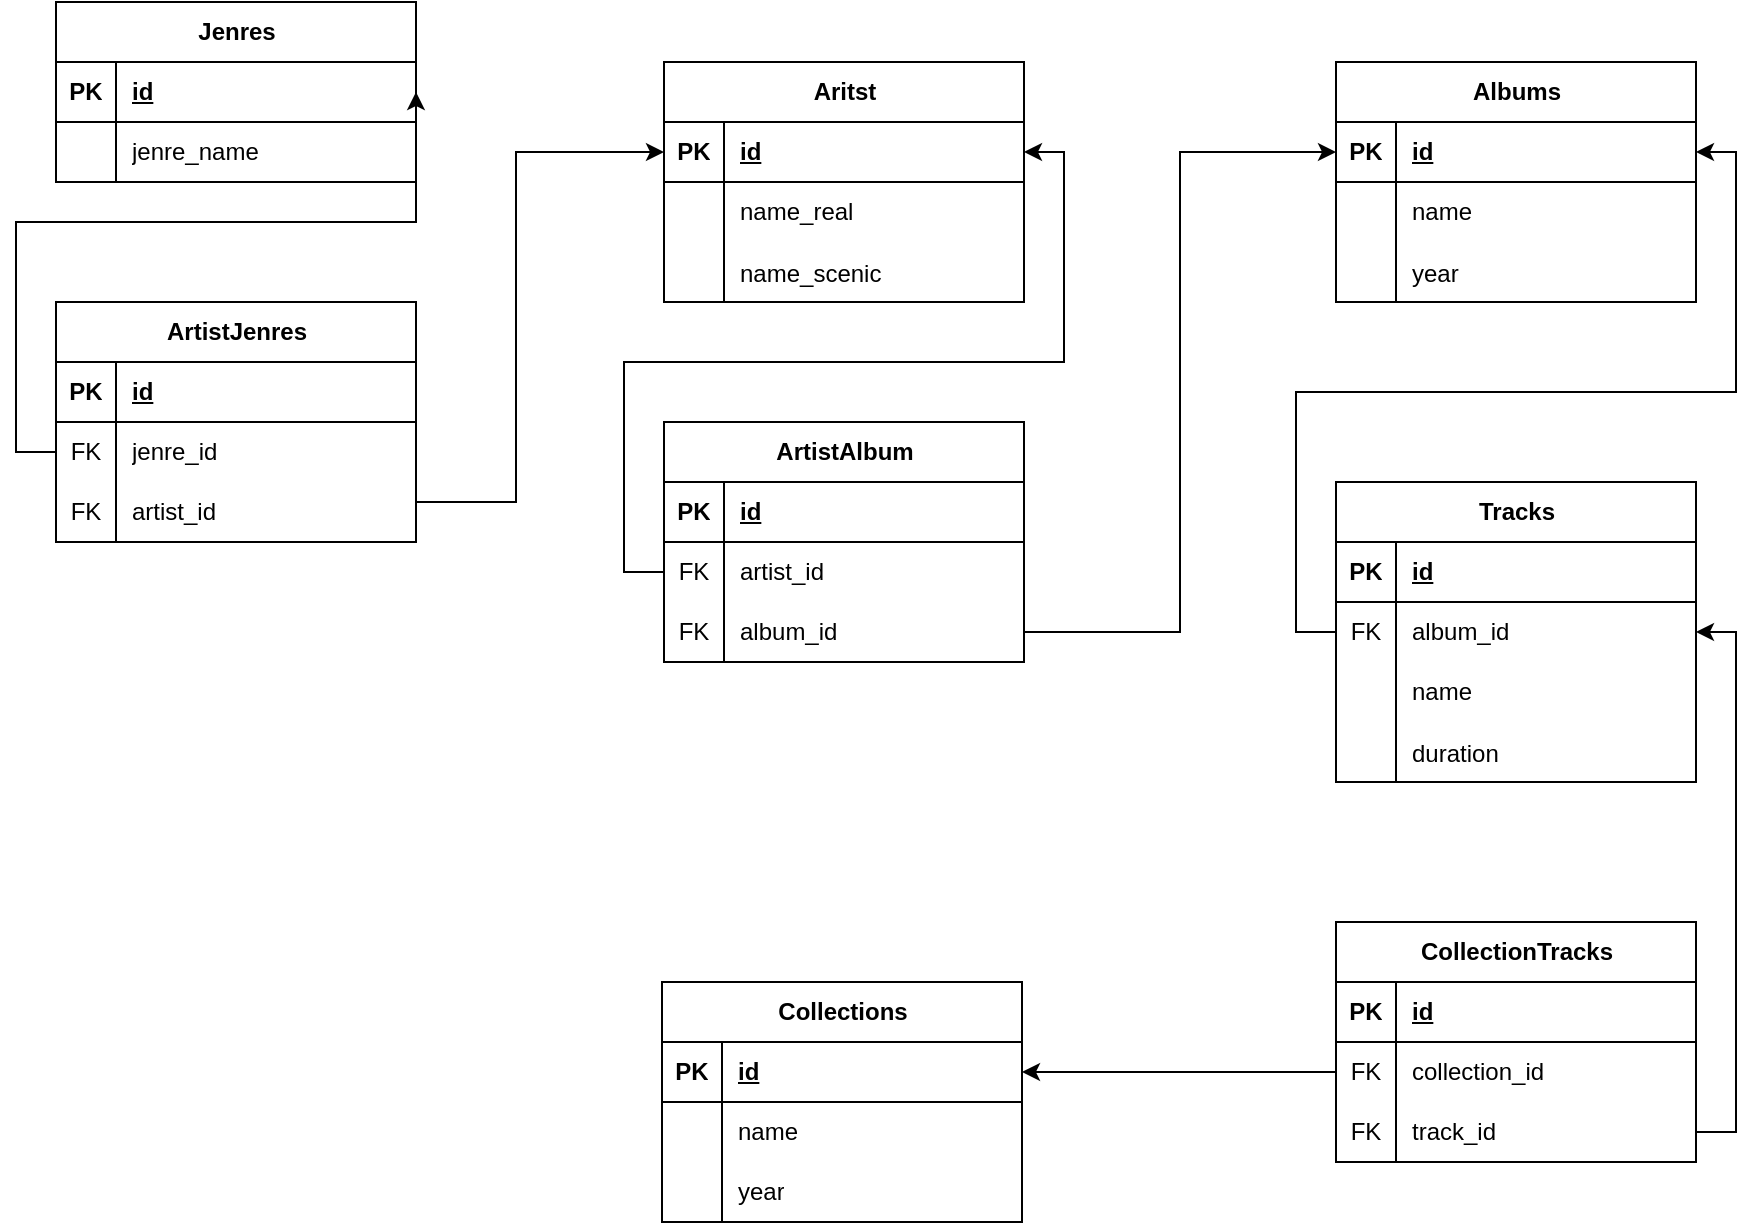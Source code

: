 <mxfile version="22.0.7" type="device">
  <diagram name="Страница — 1" id="Ycsmqv6-Sz1Uioe3D9Pr">
    <mxGraphModel dx="1168" dy="928" grid="1" gridSize="10" guides="1" tooltips="1" connect="1" arrows="1" fold="1" page="1" pageScale="1" pageWidth="827" pageHeight="1169" math="0" shadow="0">
      <root>
        <mxCell id="0" />
        <mxCell id="1" parent="0" />
        <mxCell id="EBsXZfWolJYO7PxleRoj-1" value="Jenres" style="shape=table;startSize=30;container=1;collapsible=1;childLayout=tableLayout;fixedRows=1;rowLines=0;fontStyle=1;align=center;resizeLast=1;html=1;" vertex="1" parent="1">
          <mxGeometry x="110" y="60" width="180" height="90" as="geometry" />
        </mxCell>
        <mxCell id="EBsXZfWolJYO7PxleRoj-2" value="" style="shape=tableRow;horizontal=0;startSize=0;swimlaneHead=0;swimlaneBody=0;fillColor=none;collapsible=0;dropTarget=0;points=[[0,0.5],[1,0.5]];portConstraint=eastwest;top=0;left=0;right=0;bottom=1;" vertex="1" parent="EBsXZfWolJYO7PxleRoj-1">
          <mxGeometry y="30" width="180" height="30" as="geometry" />
        </mxCell>
        <mxCell id="EBsXZfWolJYO7PxleRoj-3" value="PK" style="shape=partialRectangle;connectable=0;fillColor=none;top=0;left=0;bottom=0;right=0;fontStyle=1;overflow=hidden;whiteSpace=wrap;html=1;" vertex="1" parent="EBsXZfWolJYO7PxleRoj-2">
          <mxGeometry width="30" height="30" as="geometry">
            <mxRectangle width="30" height="30" as="alternateBounds" />
          </mxGeometry>
        </mxCell>
        <mxCell id="EBsXZfWolJYO7PxleRoj-4" value="id" style="shape=partialRectangle;connectable=0;fillColor=none;top=0;left=0;bottom=0;right=0;align=left;spacingLeft=6;fontStyle=5;overflow=hidden;whiteSpace=wrap;html=1;" vertex="1" parent="EBsXZfWolJYO7PxleRoj-2">
          <mxGeometry x="30" width="150" height="30" as="geometry">
            <mxRectangle width="150" height="30" as="alternateBounds" />
          </mxGeometry>
        </mxCell>
        <mxCell id="EBsXZfWolJYO7PxleRoj-5" value="" style="shape=tableRow;horizontal=0;startSize=0;swimlaneHead=0;swimlaneBody=0;fillColor=none;collapsible=0;dropTarget=0;points=[[0,0.5],[1,0.5]];portConstraint=eastwest;top=0;left=0;right=0;bottom=0;" vertex="1" parent="EBsXZfWolJYO7PxleRoj-1">
          <mxGeometry y="60" width="180" height="30" as="geometry" />
        </mxCell>
        <mxCell id="EBsXZfWolJYO7PxleRoj-6" value="" style="shape=partialRectangle;connectable=0;fillColor=none;top=0;left=0;bottom=0;right=0;editable=1;overflow=hidden;whiteSpace=wrap;html=1;" vertex="1" parent="EBsXZfWolJYO7PxleRoj-5">
          <mxGeometry width="30" height="30" as="geometry">
            <mxRectangle width="30" height="30" as="alternateBounds" />
          </mxGeometry>
        </mxCell>
        <mxCell id="EBsXZfWolJYO7PxleRoj-7" value="jenre_name" style="shape=partialRectangle;connectable=0;fillColor=none;top=0;left=0;bottom=0;right=0;align=left;spacingLeft=6;overflow=hidden;whiteSpace=wrap;html=1;" vertex="1" parent="EBsXZfWolJYO7PxleRoj-5">
          <mxGeometry x="30" width="150" height="30" as="geometry">
            <mxRectangle width="150" height="30" as="alternateBounds" />
          </mxGeometry>
        </mxCell>
        <mxCell id="EBsXZfWolJYO7PxleRoj-14" value="Aritst" style="shape=table;startSize=30;container=1;collapsible=1;childLayout=tableLayout;fixedRows=1;rowLines=0;fontStyle=1;align=center;resizeLast=1;html=1;" vertex="1" parent="1">
          <mxGeometry x="414" y="90" width="180" height="120" as="geometry" />
        </mxCell>
        <mxCell id="EBsXZfWolJYO7PxleRoj-15" value="" style="shape=tableRow;horizontal=0;startSize=0;swimlaneHead=0;swimlaneBody=0;fillColor=none;collapsible=0;dropTarget=0;points=[[0,0.5],[1,0.5]];portConstraint=eastwest;top=0;left=0;right=0;bottom=1;" vertex="1" parent="EBsXZfWolJYO7PxleRoj-14">
          <mxGeometry y="30" width="180" height="30" as="geometry" />
        </mxCell>
        <mxCell id="EBsXZfWolJYO7PxleRoj-16" value="PK" style="shape=partialRectangle;connectable=0;fillColor=none;top=0;left=0;bottom=0;right=0;fontStyle=1;overflow=hidden;whiteSpace=wrap;html=1;" vertex="1" parent="EBsXZfWolJYO7PxleRoj-15">
          <mxGeometry width="30" height="30" as="geometry">
            <mxRectangle width="30" height="30" as="alternateBounds" />
          </mxGeometry>
        </mxCell>
        <mxCell id="EBsXZfWolJYO7PxleRoj-17" value="id" style="shape=partialRectangle;connectable=0;fillColor=none;top=0;left=0;bottom=0;right=0;align=left;spacingLeft=6;fontStyle=5;overflow=hidden;whiteSpace=wrap;html=1;" vertex="1" parent="EBsXZfWolJYO7PxleRoj-15">
          <mxGeometry x="30" width="150" height="30" as="geometry">
            <mxRectangle width="150" height="30" as="alternateBounds" />
          </mxGeometry>
        </mxCell>
        <mxCell id="EBsXZfWolJYO7PxleRoj-18" value="" style="shape=tableRow;horizontal=0;startSize=0;swimlaneHead=0;swimlaneBody=0;fillColor=none;collapsible=0;dropTarget=0;points=[[0,0.5],[1,0.5]];portConstraint=eastwest;top=0;left=0;right=0;bottom=0;" vertex="1" parent="EBsXZfWolJYO7PxleRoj-14">
          <mxGeometry y="60" width="180" height="30" as="geometry" />
        </mxCell>
        <mxCell id="EBsXZfWolJYO7PxleRoj-19" value="" style="shape=partialRectangle;connectable=0;fillColor=none;top=0;left=0;bottom=0;right=0;editable=1;overflow=hidden;whiteSpace=wrap;html=1;" vertex="1" parent="EBsXZfWolJYO7PxleRoj-18">
          <mxGeometry width="30" height="30" as="geometry">
            <mxRectangle width="30" height="30" as="alternateBounds" />
          </mxGeometry>
        </mxCell>
        <mxCell id="EBsXZfWolJYO7PxleRoj-20" value="name_real" style="shape=partialRectangle;connectable=0;fillColor=none;top=0;left=0;bottom=0;right=0;align=left;spacingLeft=6;overflow=hidden;whiteSpace=wrap;html=1;" vertex="1" parent="EBsXZfWolJYO7PxleRoj-18">
          <mxGeometry x="30" width="150" height="30" as="geometry">
            <mxRectangle width="150" height="30" as="alternateBounds" />
          </mxGeometry>
        </mxCell>
        <mxCell id="EBsXZfWolJYO7PxleRoj-81" value="" style="shape=tableRow;horizontal=0;startSize=0;swimlaneHead=0;swimlaneBody=0;fillColor=none;collapsible=0;dropTarget=0;points=[[0,0.5],[1,0.5]];portConstraint=eastwest;top=0;left=0;right=0;bottom=0;" vertex="1" parent="EBsXZfWolJYO7PxleRoj-14">
          <mxGeometry y="90" width="180" height="30" as="geometry" />
        </mxCell>
        <mxCell id="EBsXZfWolJYO7PxleRoj-82" value="" style="shape=partialRectangle;connectable=0;fillColor=none;top=0;left=0;bottom=0;right=0;editable=1;overflow=hidden;" vertex="1" parent="EBsXZfWolJYO7PxleRoj-81">
          <mxGeometry width="30" height="30" as="geometry">
            <mxRectangle width="30" height="30" as="alternateBounds" />
          </mxGeometry>
        </mxCell>
        <mxCell id="EBsXZfWolJYO7PxleRoj-83" value="name_scenic" style="shape=partialRectangle;connectable=0;fillColor=none;top=0;left=0;bottom=0;right=0;align=left;spacingLeft=6;overflow=hidden;" vertex="1" parent="EBsXZfWolJYO7PxleRoj-81">
          <mxGeometry x="30" width="150" height="30" as="geometry">
            <mxRectangle width="150" height="30" as="alternateBounds" />
          </mxGeometry>
        </mxCell>
        <mxCell id="EBsXZfWolJYO7PxleRoj-27" value="ArtistJenres" style="shape=table;startSize=30;container=1;collapsible=1;childLayout=tableLayout;fixedRows=1;rowLines=0;fontStyle=1;align=center;resizeLast=1;html=1;" vertex="1" parent="1">
          <mxGeometry x="110" y="210" width="180" height="120" as="geometry" />
        </mxCell>
        <mxCell id="EBsXZfWolJYO7PxleRoj-28" value="" style="shape=tableRow;horizontal=0;startSize=0;swimlaneHead=0;swimlaneBody=0;fillColor=none;collapsible=0;dropTarget=0;points=[[0,0.5],[1,0.5]];portConstraint=eastwest;top=0;left=0;right=0;bottom=1;" vertex="1" parent="EBsXZfWolJYO7PxleRoj-27">
          <mxGeometry y="30" width="180" height="30" as="geometry" />
        </mxCell>
        <mxCell id="EBsXZfWolJYO7PxleRoj-29" value="PK" style="shape=partialRectangle;connectable=0;fillColor=none;top=0;left=0;bottom=0;right=0;fontStyle=1;overflow=hidden;whiteSpace=wrap;html=1;" vertex="1" parent="EBsXZfWolJYO7PxleRoj-28">
          <mxGeometry width="30" height="30" as="geometry">
            <mxRectangle width="30" height="30" as="alternateBounds" />
          </mxGeometry>
        </mxCell>
        <mxCell id="EBsXZfWolJYO7PxleRoj-30" value="id" style="shape=partialRectangle;connectable=0;fillColor=none;top=0;left=0;bottom=0;right=0;align=left;spacingLeft=6;fontStyle=5;overflow=hidden;whiteSpace=wrap;html=1;" vertex="1" parent="EBsXZfWolJYO7PxleRoj-28">
          <mxGeometry x="30" width="150" height="30" as="geometry">
            <mxRectangle width="150" height="30" as="alternateBounds" />
          </mxGeometry>
        </mxCell>
        <mxCell id="EBsXZfWolJYO7PxleRoj-31" value="" style="shape=tableRow;horizontal=0;startSize=0;swimlaneHead=0;swimlaneBody=0;fillColor=none;collapsible=0;dropTarget=0;points=[[0,0.5],[1,0.5]];portConstraint=eastwest;top=0;left=0;right=0;bottom=0;" vertex="1" parent="EBsXZfWolJYO7PxleRoj-27">
          <mxGeometry y="60" width="180" height="30" as="geometry" />
        </mxCell>
        <mxCell id="EBsXZfWolJYO7PxleRoj-32" value="FK" style="shape=partialRectangle;connectable=0;fillColor=none;top=0;left=0;bottom=0;right=0;editable=1;overflow=hidden;whiteSpace=wrap;html=1;" vertex="1" parent="EBsXZfWolJYO7PxleRoj-31">
          <mxGeometry width="30" height="30" as="geometry">
            <mxRectangle width="30" height="30" as="alternateBounds" />
          </mxGeometry>
        </mxCell>
        <mxCell id="EBsXZfWolJYO7PxleRoj-33" value="jenre_id" style="shape=partialRectangle;connectable=0;fillColor=none;top=0;left=0;bottom=0;right=0;align=left;spacingLeft=6;overflow=hidden;whiteSpace=wrap;html=1;" vertex="1" parent="EBsXZfWolJYO7PxleRoj-31">
          <mxGeometry x="30" width="150" height="30" as="geometry">
            <mxRectangle width="150" height="30" as="alternateBounds" />
          </mxGeometry>
        </mxCell>
        <mxCell id="EBsXZfWolJYO7PxleRoj-34" value="" style="shape=tableRow;horizontal=0;startSize=0;swimlaneHead=0;swimlaneBody=0;fillColor=none;collapsible=0;dropTarget=0;points=[[0,0.5],[1,0.5]];portConstraint=eastwest;top=0;left=0;right=0;bottom=0;" vertex="1" parent="EBsXZfWolJYO7PxleRoj-27">
          <mxGeometry y="90" width="180" height="30" as="geometry" />
        </mxCell>
        <mxCell id="EBsXZfWolJYO7PxleRoj-35" value="FK" style="shape=partialRectangle;connectable=0;fillColor=none;top=0;left=0;bottom=0;right=0;editable=1;overflow=hidden;whiteSpace=wrap;html=1;" vertex="1" parent="EBsXZfWolJYO7PxleRoj-34">
          <mxGeometry width="30" height="30" as="geometry">
            <mxRectangle width="30" height="30" as="alternateBounds" />
          </mxGeometry>
        </mxCell>
        <mxCell id="EBsXZfWolJYO7PxleRoj-36" value="artist_id" style="shape=partialRectangle;connectable=0;fillColor=none;top=0;left=0;bottom=0;right=0;align=left;spacingLeft=6;overflow=hidden;whiteSpace=wrap;html=1;" vertex="1" parent="EBsXZfWolJYO7PxleRoj-34">
          <mxGeometry x="30" width="150" height="30" as="geometry">
            <mxRectangle width="150" height="30" as="alternateBounds" />
          </mxGeometry>
        </mxCell>
        <mxCell id="EBsXZfWolJYO7PxleRoj-42" style="edgeStyle=orthogonalEdgeStyle;rounded=0;orthogonalLoop=1;jettySize=auto;html=1;exitX=0;exitY=0.5;exitDx=0;exitDy=0;entryX=1;entryY=0.5;entryDx=0;entryDy=0;" edge="1" parent="1" source="EBsXZfWolJYO7PxleRoj-31" target="EBsXZfWolJYO7PxleRoj-2">
          <mxGeometry relative="1" as="geometry">
            <Array as="points">
              <mxPoint x="90" y="285" />
              <mxPoint x="90" y="170" />
              <mxPoint x="290" y="170" />
            </Array>
          </mxGeometry>
        </mxCell>
        <mxCell id="EBsXZfWolJYO7PxleRoj-43" style="edgeStyle=orthogonalEdgeStyle;rounded=0;orthogonalLoop=1;jettySize=auto;html=1;exitX=1;exitY=0.5;exitDx=0;exitDy=0;entryX=0;entryY=0.5;entryDx=0;entryDy=0;" edge="1" parent="1" source="EBsXZfWolJYO7PxleRoj-34" target="EBsXZfWolJYO7PxleRoj-15">
          <mxGeometry relative="1" as="geometry">
            <Array as="points">
              <mxPoint x="290" y="310" />
              <mxPoint x="340" y="310" />
              <mxPoint x="340" y="135" />
            </Array>
          </mxGeometry>
        </mxCell>
        <mxCell id="EBsXZfWolJYO7PxleRoj-44" value="Albums" style="shape=table;startSize=30;container=1;collapsible=1;childLayout=tableLayout;fixedRows=1;rowLines=0;fontStyle=1;align=center;resizeLast=1;html=1;" vertex="1" parent="1">
          <mxGeometry x="750" y="90" width="180" height="120" as="geometry" />
        </mxCell>
        <mxCell id="EBsXZfWolJYO7PxleRoj-45" value="" style="shape=tableRow;horizontal=0;startSize=0;swimlaneHead=0;swimlaneBody=0;fillColor=none;collapsible=0;dropTarget=0;points=[[0,0.5],[1,0.5]];portConstraint=eastwest;top=0;left=0;right=0;bottom=1;" vertex="1" parent="EBsXZfWolJYO7PxleRoj-44">
          <mxGeometry y="30" width="180" height="30" as="geometry" />
        </mxCell>
        <mxCell id="EBsXZfWolJYO7PxleRoj-46" value="PK" style="shape=partialRectangle;connectable=0;fillColor=none;top=0;left=0;bottom=0;right=0;fontStyle=1;overflow=hidden;whiteSpace=wrap;html=1;" vertex="1" parent="EBsXZfWolJYO7PxleRoj-45">
          <mxGeometry width="30" height="30" as="geometry">
            <mxRectangle width="30" height="30" as="alternateBounds" />
          </mxGeometry>
        </mxCell>
        <mxCell id="EBsXZfWolJYO7PxleRoj-47" value="id" style="shape=partialRectangle;connectable=0;fillColor=none;top=0;left=0;bottom=0;right=0;align=left;spacingLeft=6;fontStyle=5;overflow=hidden;whiteSpace=wrap;html=1;" vertex="1" parent="EBsXZfWolJYO7PxleRoj-45">
          <mxGeometry x="30" width="150" height="30" as="geometry">
            <mxRectangle width="150" height="30" as="alternateBounds" />
          </mxGeometry>
        </mxCell>
        <mxCell id="EBsXZfWolJYO7PxleRoj-51" value="" style="shape=tableRow;horizontal=0;startSize=0;swimlaneHead=0;swimlaneBody=0;fillColor=none;collapsible=0;dropTarget=0;points=[[0,0.5],[1,0.5]];portConstraint=eastwest;top=0;left=0;right=0;bottom=0;" vertex="1" parent="EBsXZfWolJYO7PxleRoj-44">
          <mxGeometry y="60" width="180" height="30" as="geometry" />
        </mxCell>
        <mxCell id="EBsXZfWolJYO7PxleRoj-52" value="" style="shape=partialRectangle;connectable=0;fillColor=none;top=0;left=0;bottom=0;right=0;editable=1;overflow=hidden;whiteSpace=wrap;html=1;" vertex="1" parent="EBsXZfWolJYO7PxleRoj-51">
          <mxGeometry width="30" height="30" as="geometry">
            <mxRectangle width="30" height="30" as="alternateBounds" />
          </mxGeometry>
        </mxCell>
        <mxCell id="EBsXZfWolJYO7PxleRoj-53" value="name" style="shape=partialRectangle;connectable=0;fillColor=none;top=0;left=0;bottom=0;right=0;align=left;spacingLeft=6;overflow=hidden;whiteSpace=wrap;html=1;" vertex="1" parent="EBsXZfWolJYO7PxleRoj-51">
          <mxGeometry x="30" width="150" height="30" as="geometry">
            <mxRectangle width="150" height="30" as="alternateBounds" />
          </mxGeometry>
        </mxCell>
        <mxCell id="EBsXZfWolJYO7PxleRoj-72" value="" style="shape=tableRow;horizontal=0;startSize=0;swimlaneHead=0;swimlaneBody=0;fillColor=none;collapsible=0;dropTarget=0;points=[[0,0.5],[1,0.5]];portConstraint=eastwest;top=0;left=0;right=0;bottom=0;" vertex="1" parent="EBsXZfWolJYO7PxleRoj-44">
          <mxGeometry y="90" width="180" height="30" as="geometry" />
        </mxCell>
        <mxCell id="EBsXZfWolJYO7PxleRoj-73" value="" style="shape=partialRectangle;connectable=0;fillColor=none;top=0;left=0;bottom=0;right=0;editable=1;overflow=hidden;" vertex="1" parent="EBsXZfWolJYO7PxleRoj-72">
          <mxGeometry width="30" height="30" as="geometry">
            <mxRectangle width="30" height="30" as="alternateBounds" />
          </mxGeometry>
        </mxCell>
        <mxCell id="EBsXZfWolJYO7PxleRoj-74" value="year" style="shape=partialRectangle;connectable=0;fillColor=none;top=0;left=0;bottom=0;right=0;align=left;spacingLeft=6;overflow=hidden;" vertex="1" parent="EBsXZfWolJYO7PxleRoj-72">
          <mxGeometry x="30" width="150" height="30" as="geometry">
            <mxRectangle width="150" height="30" as="alternateBounds" />
          </mxGeometry>
        </mxCell>
        <mxCell id="EBsXZfWolJYO7PxleRoj-58" value="Tracks" style="shape=table;startSize=30;container=1;collapsible=1;childLayout=tableLayout;fixedRows=1;rowLines=0;fontStyle=1;align=center;resizeLast=1;html=1;" vertex="1" parent="1">
          <mxGeometry x="750" y="300" width="180" height="150" as="geometry" />
        </mxCell>
        <mxCell id="EBsXZfWolJYO7PxleRoj-59" value="" style="shape=tableRow;horizontal=0;startSize=0;swimlaneHead=0;swimlaneBody=0;fillColor=none;collapsible=0;dropTarget=0;points=[[0,0.5],[1,0.5]];portConstraint=eastwest;top=0;left=0;right=0;bottom=1;" vertex="1" parent="EBsXZfWolJYO7PxleRoj-58">
          <mxGeometry y="30" width="180" height="30" as="geometry" />
        </mxCell>
        <mxCell id="EBsXZfWolJYO7PxleRoj-60" value="PK" style="shape=partialRectangle;connectable=0;fillColor=none;top=0;left=0;bottom=0;right=0;fontStyle=1;overflow=hidden;whiteSpace=wrap;html=1;" vertex="1" parent="EBsXZfWolJYO7PxleRoj-59">
          <mxGeometry width="30" height="30" as="geometry">
            <mxRectangle width="30" height="30" as="alternateBounds" />
          </mxGeometry>
        </mxCell>
        <mxCell id="EBsXZfWolJYO7PxleRoj-61" value="id" style="shape=partialRectangle;connectable=0;fillColor=none;top=0;left=0;bottom=0;right=0;align=left;spacingLeft=6;fontStyle=5;overflow=hidden;whiteSpace=wrap;html=1;" vertex="1" parent="EBsXZfWolJYO7PxleRoj-59">
          <mxGeometry x="30" width="150" height="30" as="geometry">
            <mxRectangle width="150" height="30" as="alternateBounds" />
          </mxGeometry>
        </mxCell>
        <mxCell id="EBsXZfWolJYO7PxleRoj-62" value="" style="shape=tableRow;horizontal=0;startSize=0;swimlaneHead=0;swimlaneBody=0;fillColor=none;collapsible=0;dropTarget=0;points=[[0,0.5],[1,0.5]];portConstraint=eastwest;top=0;left=0;right=0;bottom=0;" vertex="1" parent="EBsXZfWolJYO7PxleRoj-58">
          <mxGeometry y="60" width="180" height="30" as="geometry" />
        </mxCell>
        <mxCell id="EBsXZfWolJYO7PxleRoj-63" value="FK" style="shape=partialRectangle;connectable=0;fillColor=none;top=0;left=0;bottom=0;right=0;editable=1;overflow=hidden;whiteSpace=wrap;html=1;" vertex="1" parent="EBsXZfWolJYO7PxleRoj-62">
          <mxGeometry width="30" height="30" as="geometry">
            <mxRectangle width="30" height="30" as="alternateBounds" />
          </mxGeometry>
        </mxCell>
        <mxCell id="EBsXZfWolJYO7PxleRoj-64" value="album_id" style="shape=partialRectangle;connectable=0;fillColor=none;top=0;left=0;bottom=0;right=0;align=left;spacingLeft=6;overflow=hidden;whiteSpace=wrap;html=1;" vertex="1" parent="EBsXZfWolJYO7PxleRoj-62">
          <mxGeometry x="30" width="150" height="30" as="geometry">
            <mxRectangle width="150" height="30" as="alternateBounds" />
          </mxGeometry>
        </mxCell>
        <mxCell id="EBsXZfWolJYO7PxleRoj-65" value="" style="shape=tableRow;horizontal=0;startSize=0;swimlaneHead=0;swimlaneBody=0;fillColor=none;collapsible=0;dropTarget=0;points=[[0,0.5],[1,0.5]];portConstraint=eastwest;top=0;left=0;right=0;bottom=0;" vertex="1" parent="EBsXZfWolJYO7PxleRoj-58">
          <mxGeometry y="90" width="180" height="30" as="geometry" />
        </mxCell>
        <mxCell id="EBsXZfWolJYO7PxleRoj-66" value="" style="shape=partialRectangle;connectable=0;fillColor=none;top=0;left=0;bottom=0;right=0;editable=1;overflow=hidden;whiteSpace=wrap;html=1;" vertex="1" parent="EBsXZfWolJYO7PxleRoj-65">
          <mxGeometry width="30" height="30" as="geometry">
            <mxRectangle width="30" height="30" as="alternateBounds" />
          </mxGeometry>
        </mxCell>
        <mxCell id="EBsXZfWolJYO7PxleRoj-67" value="name" style="shape=partialRectangle;connectable=0;fillColor=none;top=0;left=0;bottom=0;right=0;align=left;spacingLeft=6;overflow=hidden;whiteSpace=wrap;html=1;" vertex="1" parent="EBsXZfWolJYO7PxleRoj-65">
          <mxGeometry x="30" width="150" height="30" as="geometry">
            <mxRectangle width="150" height="30" as="alternateBounds" />
          </mxGeometry>
        </mxCell>
        <mxCell id="EBsXZfWolJYO7PxleRoj-75" value="" style="shape=tableRow;horizontal=0;startSize=0;swimlaneHead=0;swimlaneBody=0;fillColor=none;collapsible=0;dropTarget=0;points=[[0,0.5],[1,0.5]];portConstraint=eastwest;top=0;left=0;right=0;bottom=0;" vertex="1" parent="EBsXZfWolJYO7PxleRoj-58">
          <mxGeometry y="120" width="180" height="30" as="geometry" />
        </mxCell>
        <mxCell id="EBsXZfWolJYO7PxleRoj-76" value="" style="shape=partialRectangle;connectable=0;fillColor=none;top=0;left=0;bottom=0;right=0;editable=1;overflow=hidden;" vertex="1" parent="EBsXZfWolJYO7PxleRoj-75">
          <mxGeometry width="30" height="30" as="geometry">
            <mxRectangle width="30" height="30" as="alternateBounds" />
          </mxGeometry>
        </mxCell>
        <mxCell id="EBsXZfWolJYO7PxleRoj-77" value="duration" style="shape=partialRectangle;connectable=0;fillColor=none;top=0;left=0;bottom=0;right=0;align=left;spacingLeft=6;overflow=hidden;" vertex="1" parent="EBsXZfWolJYO7PxleRoj-75">
          <mxGeometry x="30" width="150" height="30" as="geometry">
            <mxRectangle width="150" height="30" as="alternateBounds" />
          </mxGeometry>
        </mxCell>
        <mxCell id="EBsXZfWolJYO7PxleRoj-84" value="ArtistAlbum" style="shape=table;startSize=30;container=1;collapsible=1;childLayout=tableLayout;fixedRows=1;rowLines=0;fontStyle=1;align=center;resizeLast=1;html=1;" vertex="1" parent="1">
          <mxGeometry x="414" y="270" width="180" height="120" as="geometry" />
        </mxCell>
        <mxCell id="EBsXZfWolJYO7PxleRoj-85" value="" style="shape=tableRow;horizontal=0;startSize=0;swimlaneHead=0;swimlaneBody=0;fillColor=none;collapsible=0;dropTarget=0;points=[[0,0.5],[1,0.5]];portConstraint=eastwest;top=0;left=0;right=0;bottom=1;" vertex="1" parent="EBsXZfWolJYO7PxleRoj-84">
          <mxGeometry y="30" width="180" height="30" as="geometry" />
        </mxCell>
        <mxCell id="EBsXZfWolJYO7PxleRoj-86" value="PK" style="shape=partialRectangle;connectable=0;fillColor=none;top=0;left=0;bottom=0;right=0;fontStyle=1;overflow=hidden;whiteSpace=wrap;html=1;" vertex="1" parent="EBsXZfWolJYO7PxleRoj-85">
          <mxGeometry width="30" height="30" as="geometry">
            <mxRectangle width="30" height="30" as="alternateBounds" />
          </mxGeometry>
        </mxCell>
        <mxCell id="EBsXZfWolJYO7PxleRoj-87" value="id" style="shape=partialRectangle;connectable=0;fillColor=none;top=0;left=0;bottom=0;right=0;align=left;spacingLeft=6;fontStyle=5;overflow=hidden;whiteSpace=wrap;html=1;" vertex="1" parent="EBsXZfWolJYO7PxleRoj-85">
          <mxGeometry x="30" width="150" height="30" as="geometry">
            <mxRectangle width="150" height="30" as="alternateBounds" />
          </mxGeometry>
        </mxCell>
        <mxCell id="EBsXZfWolJYO7PxleRoj-88" value="" style="shape=tableRow;horizontal=0;startSize=0;swimlaneHead=0;swimlaneBody=0;fillColor=none;collapsible=0;dropTarget=0;points=[[0,0.5],[1,0.5]];portConstraint=eastwest;top=0;left=0;right=0;bottom=0;" vertex="1" parent="EBsXZfWolJYO7PxleRoj-84">
          <mxGeometry y="60" width="180" height="30" as="geometry" />
        </mxCell>
        <mxCell id="EBsXZfWolJYO7PxleRoj-89" value="FK" style="shape=partialRectangle;connectable=0;fillColor=none;top=0;left=0;bottom=0;right=0;editable=1;overflow=hidden;whiteSpace=wrap;html=1;" vertex="1" parent="EBsXZfWolJYO7PxleRoj-88">
          <mxGeometry width="30" height="30" as="geometry">
            <mxRectangle width="30" height="30" as="alternateBounds" />
          </mxGeometry>
        </mxCell>
        <mxCell id="EBsXZfWolJYO7PxleRoj-90" value="artist_id" style="shape=partialRectangle;connectable=0;fillColor=none;top=0;left=0;bottom=0;right=0;align=left;spacingLeft=6;overflow=hidden;whiteSpace=wrap;html=1;" vertex="1" parent="EBsXZfWolJYO7PxleRoj-88">
          <mxGeometry x="30" width="150" height="30" as="geometry">
            <mxRectangle width="150" height="30" as="alternateBounds" />
          </mxGeometry>
        </mxCell>
        <mxCell id="EBsXZfWolJYO7PxleRoj-91" value="" style="shape=tableRow;horizontal=0;startSize=0;swimlaneHead=0;swimlaneBody=0;fillColor=none;collapsible=0;dropTarget=0;points=[[0,0.5],[1,0.5]];portConstraint=eastwest;top=0;left=0;right=0;bottom=0;" vertex="1" parent="EBsXZfWolJYO7PxleRoj-84">
          <mxGeometry y="90" width="180" height="30" as="geometry" />
        </mxCell>
        <mxCell id="EBsXZfWolJYO7PxleRoj-92" value="FK" style="shape=partialRectangle;connectable=0;fillColor=none;top=0;left=0;bottom=0;right=0;editable=1;overflow=hidden;whiteSpace=wrap;html=1;" vertex="1" parent="EBsXZfWolJYO7PxleRoj-91">
          <mxGeometry width="30" height="30" as="geometry">
            <mxRectangle width="30" height="30" as="alternateBounds" />
          </mxGeometry>
        </mxCell>
        <mxCell id="EBsXZfWolJYO7PxleRoj-93" value="album_id" style="shape=partialRectangle;connectable=0;fillColor=none;top=0;left=0;bottom=0;right=0;align=left;spacingLeft=6;overflow=hidden;whiteSpace=wrap;html=1;" vertex="1" parent="EBsXZfWolJYO7PxleRoj-91">
          <mxGeometry x="30" width="150" height="30" as="geometry">
            <mxRectangle width="150" height="30" as="alternateBounds" />
          </mxGeometry>
        </mxCell>
        <mxCell id="EBsXZfWolJYO7PxleRoj-97" style="edgeStyle=orthogonalEdgeStyle;rounded=0;orthogonalLoop=1;jettySize=auto;html=1;exitX=0;exitY=0.5;exitDx=0;exitDy=0;entryX=1;entryY=0.5;entryDx=0;entryDy=0;" edge="1" parent="1" source="EBsXZfWolJYO7PxleRoj-88" target="EBsXZfWolJYO7PxleRoj-15">
          <mxGeometry relative="1" as="geometry" />
        </mxCell>
        <mxCell id="EBsXZfWolJYO7PxleRoj-98" style="edgeStyle=orthogonalEdgeStyle;rounded=0;orthogonalLoop=1;jettySize=auto;html=1;exitX=1;exitY=0.5;exitDx=0;exitDy=0;entryX=0;entryY=0.5;entryDx=0;entryDy=0;" edge="1" parent="1" source="EBsXZfWolJYO7PxleRoj-91" target="EBsXZfWolJYO7PxleRoj-45">
          <mxGeometry relative="1" as="geometry" />
        </mxCell>
        <mxCell id="EBsXZfWolJYO7PxleRoj-100" style="edgeStyle=orthogonalEdgeStyle;rounded=0;orthogonalLoop=1;jettySize=auto;html=1;exitX=0;exitY=0.5;exitDx=0;exitDy=0;entryX=1;entryY=0.5;entryDx=0;entryDy=0;" edge="1" parent="1" source="EBsXZfWolJYO7PxleRoj-62" target="EBsXZfWolJYO7PxleRoj-45">
          <mxGeometry relative="1" as="geometry" />
        </mxCell>
        <mxCell id="EBsXZfWolJYO7PxleRoj-101" value="Collections" style="shape=table;startSize=30;container=1;collapsible=1;childLayout=tableLayout;fixedRows=1;rowLines=0;fontStyle=1;align=center;resizeLast=1;html=1;" vertex="1" parent="1">
          <mxGeometry x="413" y="550" width="180" height="120" as="geometry" />
        </mxCell>
        <mxCell id="EBsXZfWolJYO7PxleRoj-102" value="" style="shape=tableRow;horizontal=0;startSize=0;swimlaneHead=0;swimlaneBody=0;fillColor=none;collapsible=0;dropTarget=0;points=[[0,0.5],[1,0.5]];portConstraint=eastwest;top=0;left=0;right=0;bottom=1;" vertex="1" parent="EBsXZfWolJYO7PxleRoj-101">
          <mxGeometry y="30" width="180" height="30" as="geometry" />
        </mxCell>
        <mxCell id="EBsXZfWolJYO7PxleRoj-103" value="PK" style="shape=partialRectangle;connectable=0;fillColor=none;top=0;left=0;bottom=0;right=0;fontStyle=1;overflow=hidden;whiteSpace=wrap;html=1;" vertex="1" parent="EBsXZfWolJYO7PxleRoj-102">
          <mxGeometry width="30" height="30" as="geometry">
            <mxRectangle width="30" height="30" as="alternateBounds" />
          </mxGeometry>
        </mxCell>
        <mxCell id="EBsXZfWolJYO7PxleRoj-104" value="id" style="shape=partialRectangle;connectable=0;fillColor=none;top=0;left=0;bottom=0;right=0;align=left;spacingLeft=6;fontStyle=5;overflow=hidden;whiteSpace=wrap;html=1;" vertex="1" parent="EBsXZfWolJYO7PxleRoj-102">
          <mxGeometry x="30" width="150" height="30" as="geometry">
            <mxRectangle width="150" height="30" as="alternateBounds" />
          </mxGeometry>
        </mxCell>
        <mxCell id="EBsXZfWolJYO7PxleRoj-105" value="" style="shape=tableRow;horizontal=0;startSize=0;swimlaneHead=0;swimlaneBody=0;fillColor=none;collapsible=0;dropTarget=0;points=[[0,0.5],[1,0.5]];portConstraint=eastwest;top=0;left=0;right=0;bottom=0;" vertex="1" parent="EBsXZfWolJYO7PxleRoj-101">
          <mxGeometry y="60" width="180" height="30" as="geometry" />
        </mxCell>
        <mxCell id="EBsXZfWolJYO7PxleRoj-106" value="" style="shape=partialRectangle;connectable=0;fillColor=none;top=0;left=0;bottom=0;right=0;editable=1;overflow=hidden;whiteSpace=wrap;html=1;" vertex="1" parent="EBsXZfWolJYO7PxleRoj-105">
          <mxGeometry width="30" height="30" as="geometry">
            <mxRectangle width="30" height="30" as="alternateBounds" />
          </mxGeometry>
        </mxCell>
        <mxCell id="EBsXZfWolJYO7PxleRoj-107" value="name" style="shape=partialRectangle;connectable=0;fillColor=none;top=0;left=0;bottom=0;right=0;align=left;spacingLeft=6;overflow=hidden;whiteSpace=wrap;html=1;" vertex="1" parent="EBsXZfWolJYO7PxleRoj-105">
          <mxGeometry x="30" width="150" height="30" as="geometry">
            <mxRectangle width="150" height="30" as="alternateBounds" />
          </mxGeometry>
        </mxCell>
        <mxCell id="EBsXZfWolJYO7PxleRoj-108" value="" style="shape=tableRow;horizontal=0;startSize=0;swimlaneHead=0;swimlaneBody=0;fillColor=none;collapsible=0;dropTarget=0;points=[[0,0.5],[1,0.5]];portConstraint=eastwest;top=0;left=0;right=0;bottom=0;" vertex="1" parent="EBsXZfWolJYO7PxleRoj-101">
          <mxGeometry y="90" width="180" height="30" as="geometry" />
        </mxCell>
        <mxCell id="EBsXZfWolJYO7PxleRoj-109" value="" style="shape=partialRectangle;connectable=0;fillColor=none;top=0;left=0;bottom=0;right=0;editable=1;overflow=hidden;whiteSpace=wrap;html=1;" vertex="1" parent="EBsXZfWolJYO7PxleRoj-108">
          <mxGeometry width="30" height="30" as="geometry">
            <mxRectangle width="30" height="30" as="alternateBounds" />
          </mxGeometry>
        </mxCell>
        <mxCell id="EBsXZfWolJYO7PxleRoj-110" value="year" style="shape=partialRectangle;connectable=0;fillColor=none;top=0;left=0;bottom=0;right=0;align=left;spacingLeft=6;overflow=hidden;whiteSpace=wrap;html=1;" vertex="1" parent="EBsXZfWolJYO7PxleRoj-108">
          <mxGeometry x="30" width="150" height="30" as="geometry">
            <mxRectangle width="150" height="30" as="alternateBounds" />
          </mxGeometry>
        </mxCell>
        <mxCell id="EBsXZfWolJYO7PxleRoj-114" value="CollectionTracks" style="shape=table;startSize=30;container=1;collapsible=1;childLayout=tableLayout;fixedRows=1;rowLines=0;fontStyle=1;align=center;resizeLast=1;html=1;" vertex="1" parent="1">
          <mxGeometry x="750" y="520" width="180" height="120" as="geometry" />
        </mxCell>
        <mxCell id="EBsXZfWolJYO7PxleRoj-115" value="" style="shape=tableRow;horizontal=0;startSize=0;swimlaneHead=0;swimlaneBody=0;fillColor=none;collapsible=0;dropTarget=0;points=[[0,0.5],[1,0.5]];portConstraint=eastwest;top=0;left=0;right=0;bottom=1;" vertex="1" parent="EBsXZfWolJYO7PxleRoj-114">
          <mxGeometry y="30" width="180" height="30" as="geometry" />
        </mxCell>
        <mxCell id="EBsXZfWolJYO7PxleRoj-116" value="PK" style="shape=partialRectangle;connectable=0;fillColor=none;top=0;left=0;bottom=0;right=0;fontStyle=1;overflow=hidden;whiteSpace=wrap;html=1;" vertex="1" parent="EBsXZfWolJYO7PxleRoj-115">
          <mxGeometry width="30" height="30" as="geometry">
            <mxRectangle width="30" height="30" as="alternateBounds" />
          </mxGeometry>
        </mxCell>
        <mxCell id="EBsXZfWolJYO7PxleRoj-117" value="id" style="shape=partialRectangle;connectable=0;fillColor=none;top=0;left=0;bottom=0;right=0;align=left;spacingLeft=6;fontStyle=5;overflow=hidden;whiteSpace=wrap;html=1;" vertex="1" parent="EBsXZfWolJYO7PxleRoj-115">
          <mxGeometry x="30" width="150" height="30" as="geometry">
            <mxRectangle width="150" height="30" as="alternateBounds" />
          </mxGeometry>
        </mxCell>
        <mxCell id="EBsXZfWolJYO7PxleRoj-118" value="" style="shape=tableRow;horizontal=0;startSize=0;swimlaneHead=0;swimlaneBody=0;fillColor=none;collapsible=0;dropTarget=0;points=[[0,0.5],[1,0.5]];portConstraint=eastwest;top=0;left=0;right=0;bottom=0;" vertex="1" parent="EBsXZfWolJYO7PxleRoj-114">
          <mxGeometry y="60" width="180" height="30" as="geometry" />
        </mxCell>
        <mxCell id="EBsXZfWolJYO7PxleRoj-119" value="FK" style="shape=partialRectangle;connectable=0;fillColor=none;top=0;left=0;bottom=0;right=0;editable=1;overflow=hidden;whiteSpace=wrap;html=1;" vertex="1" parent="EBsXZfWolJYO7PxleRoj-118">
          <mxGeometry width="30" height="30" as="geometry">
            <mxRectangle width="30" height="30" as="alternateBounds" />
          </mxGeometry>
        </mxCell>
        <mxCell id="EBsXZfWolJYO7PxleRoj-120" value="collection_id" style="shape=partialRectangle;connectable=0;fillColor=none;top=0;left=0;bottom=0;right=0;align=left;spacingLeft=6;overflow=hidden;whiteSpace=wrap;html=1;" vertex="1" parent="EBsXZfWolJYO7PxleRoj-118">
          <mxGeometry x="30" width="150" height="30" as="geometry">
            <mxRectangle width="150" height="30" as="alternateBounds" />
          </mxGeometry>
        </mxCell>
        <mxCell id="EBsXZfWolJYO7PxleRoj-121" value="" style="shape=tableRow;horizontal=0;startSize=0;swimlaneHead=0;swimlaneBody=0;fillColor=none;collapsible=0;dropTarget=0;points=[[0,0.5],[1,0.5]];portConstraint=eastwest;top=0;left=0;right=0;bottom=0;" vertex="1" parent="EBsXZfWolJYO7PxleRoj-114">
          <mxGeometry y="90" width="180" height="30" as="geometry" />
        </mxCell>
        <mxCell id="EBsXZfWolJYO7PxleRoj-122" value="FK" style="shape=partialRectangle;connectable=0;fillColor=none;top=0;left=0;bottom=0;right=0;editable=1;overflow=hidden;whiteSpace=wrap;html=1;" vertex="1" parent="EBsXZfWolJYO7PxleRoj-121">
          <mxGeometry width="30" height="30" as="geometry">
            <mxRectangle width="30" height="30" as="alternateBounds" />
          </mxGeometry>
        </mxCell>
        <mxCell id="EBsXZfWolJYO7PxleRoj-123" value="track_id" style="shape=partialRectangle;connectable=0;fillColor=none;top=0;left=0;bottom=0;right=0;align=left;spacingLeft=6;overflow=hidden;whiteSpace=wrap;html=1;" vertex="1" parent="EBsXZfWolJYO7PxleRoj-121">
          <mxGeometry x="30" width="150" height="30" as="geometry">
            <mxRectangle width="150" height="30" as="alternateBounds" />
          </mxGeometry>
        </mxCell>
        <mxCell id="EBsXZfWolJYO7PxleRoj-127" style="edgeStyle=orthogonalEdgeStyle;rounded=0;orthogonalLoop=1;jettySize=auto;html=1;exitX=0;exitY=0.5;exitDx=0;exitDy=0;entryX=1;entryY=0.5;entryDx=0;entryDy=0;" edge="1" parent="1" source="EBsXZfWolJYO7PxleRoj-118" target="EBsXZfWolJYO7PxleRoj-102">
          <mxGeometry relative="1" as="geometry" />
        </mxCell>
        <mxCell id="EBsXZfWolJYO7PxleRoj-128" style="edgeStyle=orthogonalEdgeStyle;rounded=0;orthogonalLoop=1;jettySize=auto;html=1;exitX=1;exitY=0.5;exitDx=0;exitDy=0;entryX=1;entryY=0.5;entryDx=0;entryDy=0;" edge="1" parent="1" source="EBsXZfWolJYO7PxleRoj-121" target="EBsXZfWolJYO7PxleRoj-62">
          <mxGeometry relative="1" as="geometry" />
        </mxCell>
      </root>
    </mxGraphModel>
  </diagram>
</mxfile>
